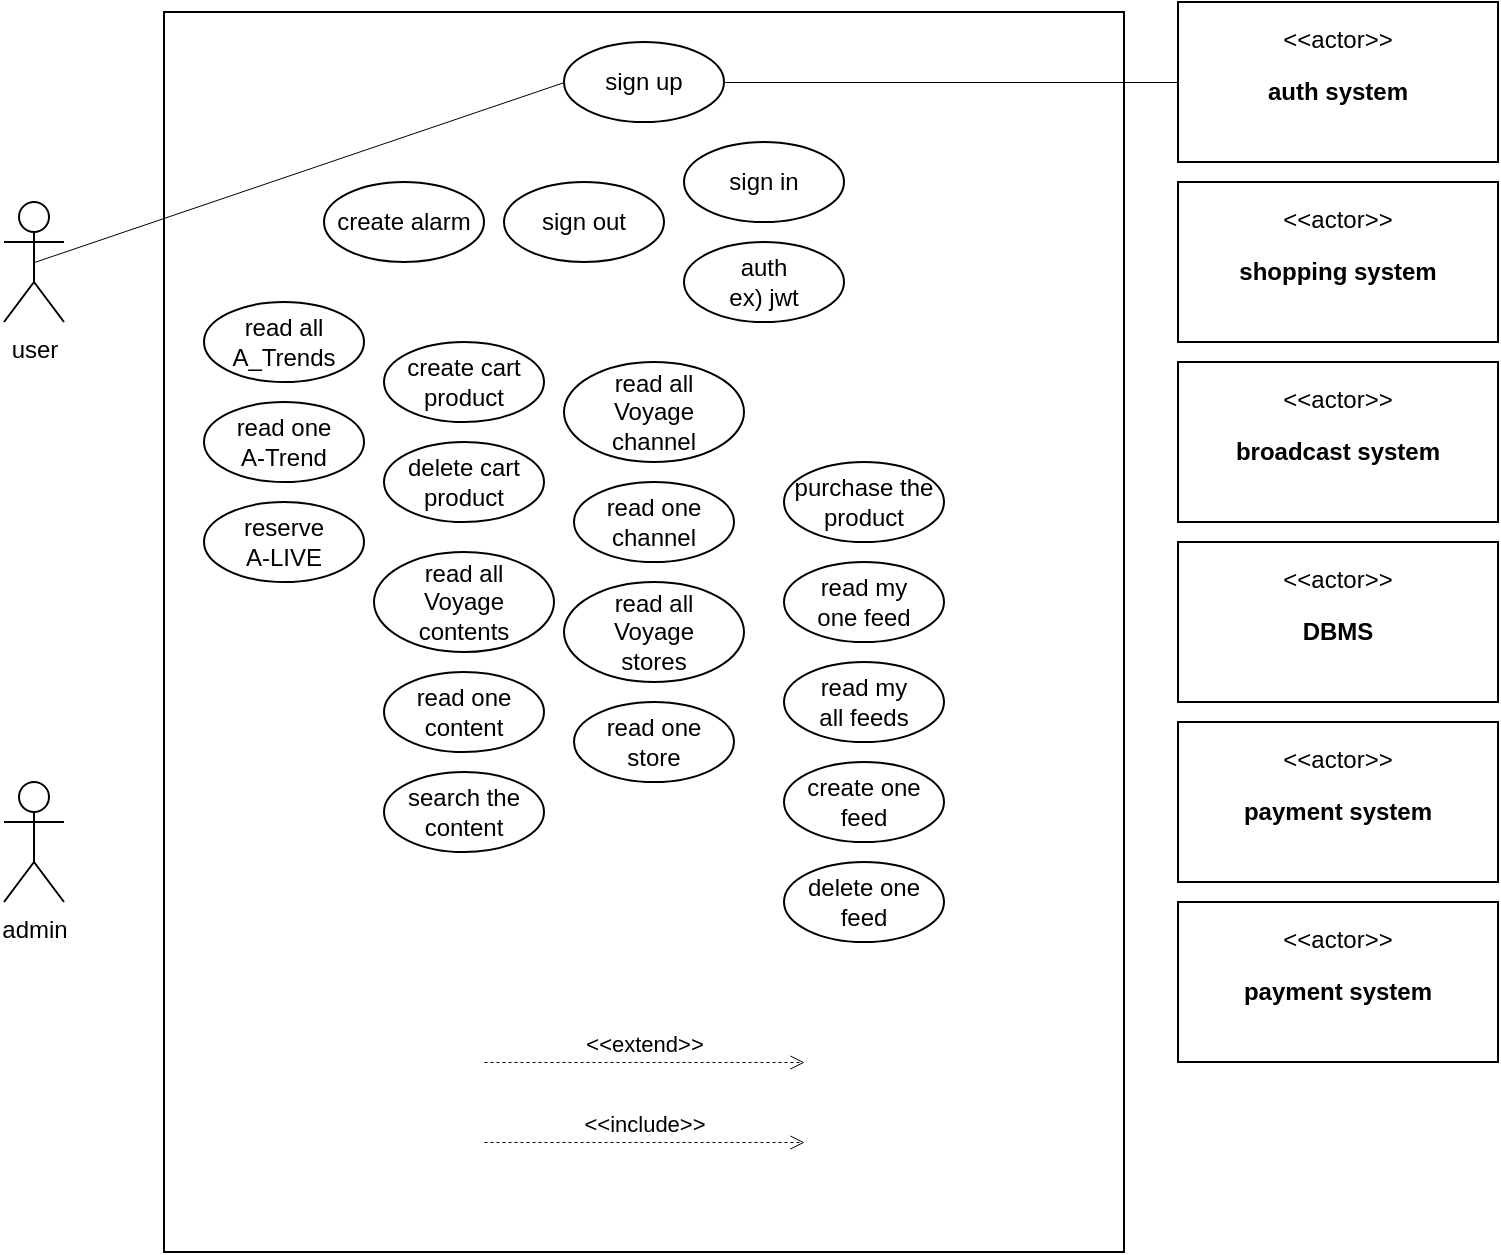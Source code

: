 <mxfile version="14.9.0" type="github">
  <diagram id="yqKKEiH-HQo9TE-18WpN" name="Page-1">
    <mxGraphModel dx="1006" dy="687" grid="1" gridSize="10" guides="1" tooltips="1" connect="1" arrows="1" fold="1" page="1" pageScale="1" pageWidth="827" pageHeight="1169" math="0" shadow="0">
      <root>
        <mxCell id="0" />
        <mxCell id="1" parent="0" />
        <mxCell id="d9pyYErVMQeaN3NLRM1w-1" value="" style="rounded=0;whiteSpace=wrap;html=1;" vertex="1" parent="1">
          <mxGeometry x="160" y="35" width="480" height="620" as="geometry" />
        </mxCell>
        <mxCell id="d9pyYErVMQeaN3NLRM1w-2" value="user&lt;br&gt;" style="shape=umlActor;verticalLabelPosition=bottom;verticalAlign=top;html=1;outlineConnect=0;" vertex="1" parent="1">
          <mxGeometry x="80" y="130" width="30" height="60" as="geometry" />
        </mxCell>
        <mxCell id="d9pyYErVMQeaN3NLRM1w-3" value="admin" style="shape=umlActor;verticalLabelPosition=bottom;verticalAlign=top;html=1;outlineConnect=0;" vertex="1" parent="1">
          <mxGeometry x="80" y="420" width="30" height="60" as="geometry" />
        </mxCell>
        <mxCell id="d9pyYErVMQeaN3NLRM1w-12" value="&lt;p&gt;&amp;lt;&amp;lt;actor&amp;gt;&amp;gt;&lt;/p&gt;&lt;p&gt;&lt;b&gt;auth system&lt;/b&gt;&lt;/p&gt;" style="shape=rect;html=1;overflow=fill;whiteSpace=wrap;align=center;" vertex="1" parent="1">
          <mxGeometry x="667" y="30" width="160" height="80" as="geometry" />
        </mxCell>
        <mxCell id="d9pyYErVMQeaN3NLRM1w-14" value="sign in" style="ellipse;whiteSpace=wrap;html=1;" vertex="1" parent="1">
          <mxGeometry x="420" y="100" width="80" height="40" as="geometry" />
        </mxCell>
        <mxCell id="d9pyYErVMQeaN3NLRM1w-15" value="sign up" style="ellipse;whiteSpace=wrap;html=1;" vertex="1" parent="1">
          <mxGeometry x="360" y="50" width="80" height="40" as="geometry" />
        </mxCell>
        <mxCell id="d9pyYErVMQeaN3NLRM1w-16" value="sign out" style="ellipse;whiteSpace=wrap;html=1;" vertex="1" parent="1">
          <mxGeometry x="330" y="120" width="80" height="40" as="geometry" />
        </mxCell>
        <mxCell id="d9pyYErVMQeaN3NLRM1w-19" value="&lt;p&gt;&amp;lt;&amp;lt;actor&amp;gt;&amp;gt;&lt;/p&gt;&lt;p&gt;&lt;b&gt;DBMS&lt;/b&gt;&lt;br&gt;&lt;/p&gt;" style="shape=rect;html=1;overflow=fill;whiteSpace=wrap;align=center;" vertex="1" parent="1">
          <mxGeometry x="667" y="300" width="160" height="80" as="geometry" />
        </mxCell>
        <mxCell id="d9pyYErVMQeaN3NLRM1w-28" value="&amp;lt;&amp;lt;include&amp;gt;&amp;gt;" style="html=1;verticalAlign=bottom;labelBackgroundColor=none;endArrow=open;endFill=0;dashed=1;strokeColor=#000000;strokeWidth=0.5;" edge="1" parent="1">
          <mxGeometry width="160" relative="1" as="geometry">
            <mxPoint x="320" y="600" as="sourcePoint" />
            <mxPoint x="480" y="600" as="targetPoint" />
          </mxGeometry>
        </mxCell>
        <mxCell id="d9pyYErVMQeaN3NLRM1w-35" value="" style="endArrow=none;html=1;strokeColor=#000000;strokeWidth=0.5;exitX=0.5;exitY=0.5;exitDx=0;exitDy=0;exitPerimeter=0;entryX=0;entryY=0.5;entryDx=0;entryDy=0;" edge="1" parent="1" source="d9pyYErVMQeaN3NLRM1w-2" target="d9pyYErVMQeaN3NLRM1w-15">
          <mxGeometry width="50" height="50" relative="1" as="geometry">
            <mxPoint x="360" y="350" as="sourcePoint" />
            <mxPoint x="410" y="300" as="targetPoint" />
          </mxGeometry>
        </mxCell>
        <mxCell id="d9pyYErVMQeaN3NLRM1w-36" value="reserve &lt;br&gt;A-LIVE" style="ellipse;whiteSpace=wrap;html=1;" vertex="1" parent="1">
          <mxGeometry x="180" y="280" width="80" height="40" as="geometry" />
        </mxCell>
        <mxCell id="d9pyYErVMQeaN3NLRM1w-37" value="read one&lt;br&gt;A-Trend" style="ellipse;whiteSpace=wrap;html=1;" vertex="1" parent="1">
          <mxGeometry x="180" y="230" width="80" height="40" as="geometry" />
        </mxCell>
        <mxCell id="d9pyYErVMQeaN3NLRM1w-38" value="read all&lt;br&gt;A_Trends" style="ellipse;whiteSpace=wrap;html=1;" vertex="1" parent="1">
          <mxGeometry x="180" y="180" width="80" height="40" as="geometry" />
        </mxCell>
        <mxCell id="d9pyYErVMQeaN3NLRM1w-39" value="" style="endArrow=none;html=1;strokeColor=#000000;strokeWidth=0.5;exitX=0;exitY=0.5;exitDx=0;exitDy=0;entryX=1;entryY=0.5;entryDx=0;entryDy=0;" edge="1" parent="1" source="d9pyYErVMQeaN3NLRM1w-12" target="d9pyYErVMQeaN3NLRM1w-15">
          <mxGeometry width="50" height="50" relative="1" as="geometry">
            <mxPoint x="105" y="170" as="sourcePoint" />
            <mxPoint x="384" y="80" as="targetPoint" />
          </mxGeometry>
        </mxCell>
        <mxCell id="d9pyYErVMQeaN3NLRM1w-40" value="&amp;lt;&amp;lt;extend&amp;gt;&amp;gt;" style="html=1;verticalAlign=bottom;labelBackgroundColor=none;endArrow=open;endFill=0;dashed=1;strokeColor=#000000;strokeWidth=0.5;" edge="1" parent="1">
          <mxGeometry width="160" relative="1" as="geometry">
            <mxPoint x="320" y="560" as="sourcePoint" />
            <mxPoint x="480" y="560" as="targetPoint" />
          </mxGeometry>
        </mxCell>
        <mxCell id="d9pyYErVMQeaN3NLRM1w-41" value="auth&lt;br&gt;ex) jwt" style="ellipse;whiteSpace=wrap;html=1;" vertex="1" parent="1">
          <mxGeometry x="420" y="150" width="80" height="40" as="geometry" />
        </mxCell>
        <mxCell id="d9pyYErVMQeaN3NLRM1w-42" value="create cart product" style="ellipse;whiteSpace=wrap;html=1;" vertex="1" parent="1">
          <mxGeometry x="270" y="200" width="80" height="40" as="geometry" />
        </mxCell>
        <mxCell id="d9pyYErVMQeaN3NLRM1w-44" value="create alarm" style="ellipse;whiteSpace=wrap;html=1;" vertex="1" parent="1">
          <mxGeometry x="240" y="120" width="80" height="40" as="geometry" />
        </mxCell>
        <mxCell id="d9pyYErVMQeaN3NLRM1w-45" value="&lt;p&gt;&amp;lt;&amp;lt;actor&amp;gt;&amp;gt;&lt;/p&gt;&lt;p&gt;&lt;b&gt;shopping system&lt;/b&gt;&lt;br&gt;&lt;/p&gt;" style="shape=rect;html=1;overflow=fill;whiteSpace=wrap;align=center;" vertex="1" parent="1">
          <mxGeometry x="667" y="120" width="160" height="80" as="geometry" />
        </mxCell>
        <mxCell id="d9pyYErVMQeaN3NLRM1w-46" value="&lt;p&gt;&amp;lt;&amp;lt;actor&amp;gt;&amp;gt;&lt;/p&gt;&lt;p&gt;&lt;b&gt;broadcast system&lt;/b&gt;&lt;br&gt;&lt;/p&gt;" style="shape=rect;html=1;overflow=fill;whiteSpace=wrap;align=center;" vertex="1" parent="1">
          <mxGeometry x="667" y="210" width="160" height="80" as="geometry" />
        </mxCell>
        <mxCell id="d9pyYErVMQeaN3NLRM1w-47" value="read all&lt;br&gt;Voyage contents" style="ellipse;whiteSpace=wrap;html=1;" vertex="1" parent="1">
          <mxGeometry x="265" y="305" width="90" height="50" as="geometry" />
        </mxCell>
        <mxCell id="d9pyYErVMQeaN3NLRM1w-49" value="read one&lt;br&gt;content" style="ellipse;whiteSpace=wrap;html=1;" vertex="1" parent="1">
          <mxGeometry x="270" y="365" width="80" height="40" as="geometry" />
        </mxCell>
        <mxCell id="d9pyYErVMQeaN3NLRM1w-50" value="&lt;p&gt;&amp;lt;&amp;lt;actor&amp;gt;&amp;gt;&lt;/p&gt;&lt;p&gt;&lt;b&gt;payment system&lt;/b&gt;&lt;/p&gt;" style="shape=rect;html=1;overflow=fill;whiteSpace=wrap;align=center;" vertex="1" parent="1">
          <mxGeometry x="667" y="390" width="160" height="80" as="geometry" />
        </mxCell>
        <mxCell id="d9pyYErVMQeaN3NLRM1w-51" value="search the content" style="ellipse;whiteSpace=wrap;html=1;" vertex="1" parent="1">
          <mxGeometry x="270" y="415" width="80" height="40" as="geometry" />
        </mxCell>
        <mxCell id="d9pyYErVMQeaN3NLRM1w-52" value="purchase the product" style="ellipse;whiteSpace=wrap;html=1;" vertex="1" parent="1">
          <mxGeometry x="470" y="260" width="80" height="40" as="geometry" />
        </mxCell>
        <mxCell id="d9pyYErVMQeaN3NLRM1w-53" value="read all&lt;br&gt;Voyage &lt;br&gt;stores" style="ellipse;whiteSpace=wrap;html=1;" vertex="1" parent="1">
          <mxGeometry x="360" y="320" width="90" height="50" as="geometry" />
        </mxCell>
        <mxCell id="d9pyYErVMQeaN3NLRM1w-54" value="read one&lt;br&gt;store" style="ellipse;whiteSpace=wrap;html=1;" vertex="1" parent="1">
          <mxGeometry x="365" y="380" width="80" height="40" as="geometry" />
        </mxCell>
        <mxCell id="d9pyYErVMQeaN3NLRM1w-55" value="read all&lt;br&gt;Voyage &lt;br&gt;channel" style="ellipse;whiteSpace=wrap;html=1;" vertex="1" parent="1">
          <mxGeometry x="360" y="210" width="90" height="50" as="geometry" />
        </mxCell>
        <mxCell id="d9pyYErVMQeaN3NLRM1w-56" value="read one&lt;br&gt;channel" style="ellipse;whiteSpace=wrap;html=1;" vertex="1" parent="1">
          <mxGeometry x="365" y="270" width="80" height="40" as="geometry" />
        </mxCell>
        <mxCell id="d9pyYErVMQeaN3NLRM1w-57" value="create one&lt;br&gt;feed" style="ellipse;whiteSpace=wrap;html=1;" vertex="1" parent="1">
          <mxGeometry x="470" y="410" width="80" height="40" as="geometry" />
        </mxCell>
        <mxCell id="d9pyYErVMQeaN3NLRM1w-59" value="read my &lt;br&gt;all feeds" style="ellipse;whiteSpace=wrap;html=1;" vertex="1" parent="1">
          <mxGeometry x="470" y="360" width="80" height="40" as="geometry" />
        </mxCell>
        <mxCell id="d9pyYErVMQeaN3NLRM1w-60" value="read my&lt;br&gt;one feed" style="ellipse;whiteSpace=wrap;html=1;" vertex="1" parent="1">
          <mxGeometry x="470" y="310" width="80" height="40" as="geometry" />
        </mxCell>
        <mxCell id="d9pyYErVMQeaN3NLRM1w-61" value="delete one&lt;br&gt;feed" style="ellipse;whiteSpace=wrap;html=1;" vertex="1" parent="1">
          <mxGeometry x="470" y="460" width="80" height="40" as="geometry" />
        </mxCell>
        <mxCell id="d9pyYErVMQeaN3NLRM1w-62" value="delete cart product" style="ellipse;whiteSpace=wrap;html=1;" vertex="1" parent="1">
          <mxGeometry x="270" y="250" width="80" height="40" as="geometry" />
        </mxCell>
        <mxCell id="d9pyYErVMQeaN3NLRM1w-63" value="&lt;p&gt;&amp;lt;&amp;lt;actor&amp;gt;&amp;gt;&lt;/p&gt;&lt;p&gt;&lt;b&gt;payment system&lt;/b&gt;&lt;/p&gt;" style="shape=rect;html=1;overflow=fill;whiteSpace=wrap;align=center;" vertex="1" parent="1">
          <mxGeometry x="667" y="480" width="160" height="80" as="geometry" />
        </mxCell>
      </root>
    </mxGraphModel>
  </diagram>
</mxfile>
